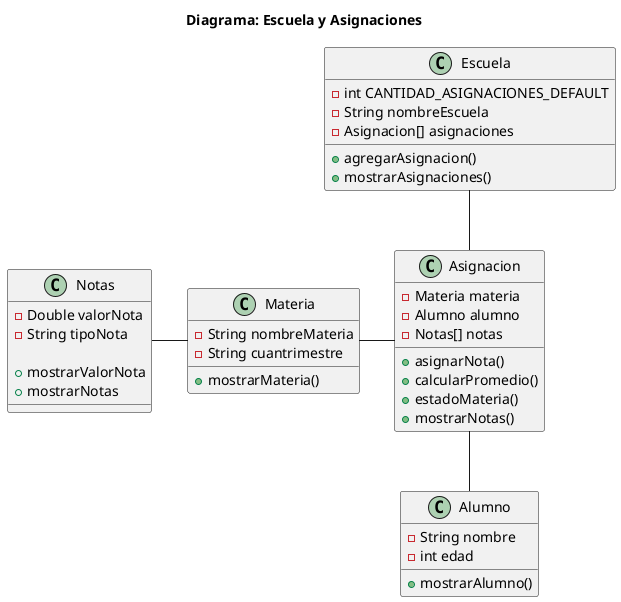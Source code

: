 @startuml

Title Diagrama: Escuela y Asignaciones

class Escuela{
	 -int CANTIDAD_ASIGNACIONES_DEFAULT
	 -String nombreEscuela
	 -Asignacion[] asignaciones
	 	 
	 +agregarAsignacion()
	 +mostrarAsignaciones()
}


class Asignacion{
	 -Materia materia
	 -Alumno alumno
	 -Notas[] notas

	 +asignarNota()
	 +calcularPromedio()
	 +estadoMateria()
	 +mostrarNotas()
}

class Notas{
	-Double valorNota
	-String tipoNota
	
	+mostrarValorNota
	+mostrarNotas
}


class Alumno{
	-String nombre
	-int edad
	
	+mostrarAlumno()
}


class Materia{
	-String nombreMateria
	-String cuantrimestre
	
	+mostrarMateria()
}


Escuela -- Asignacion
Asignacion -left- Materia
Asignacion -- Alumno
Materia -left- Notas




@enduml